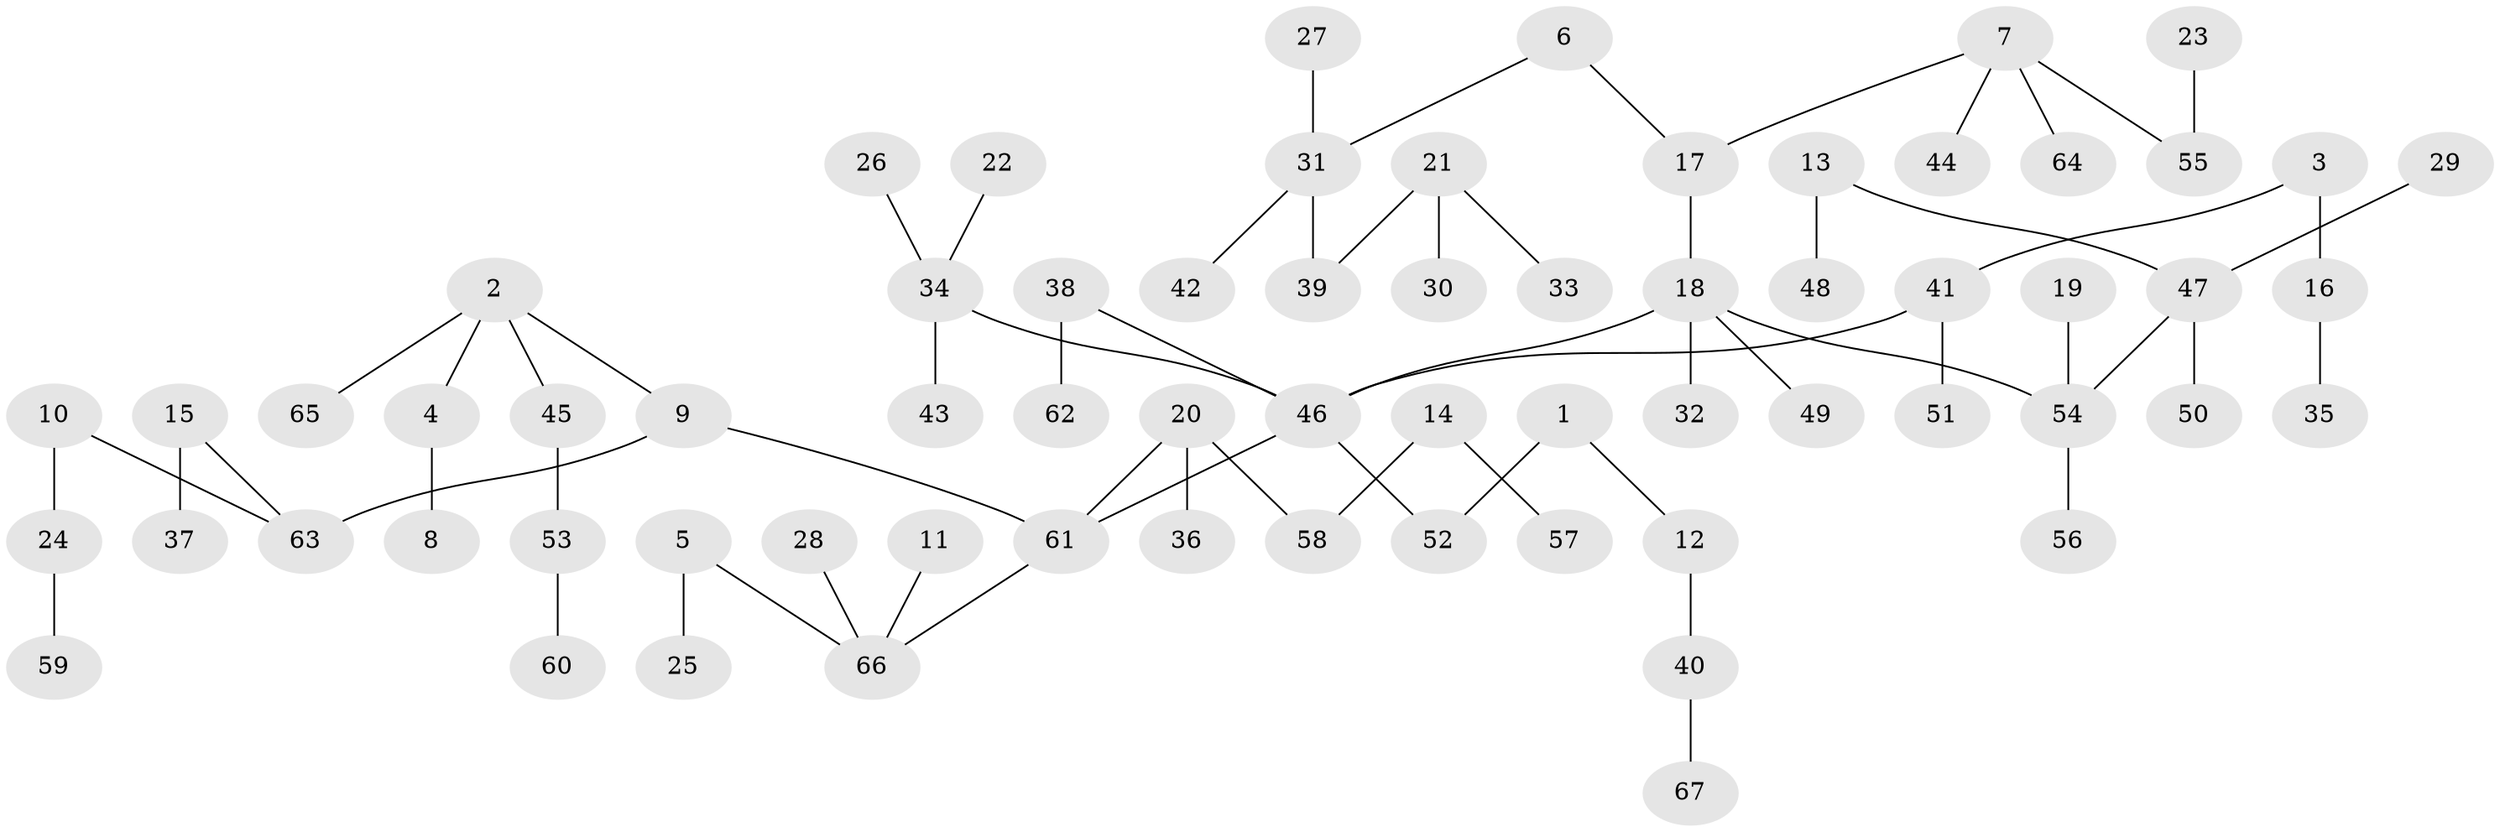 // original degree distribution, {6: 0.022388059701492536, 7: 0.007462686567164179, 4: 0.05970149253731343, 2: 0.20149253731343283, 5: 0.04477611940298507, 1: 0.5298507462686567, 3: 0.13432835820895522}
// Generated by graph-tools (version 1.1) at 2025/02/03/09/25 03:02:27]
// undirected, 67 vertices, 66 edges
graph export_dot {
graph [start="1"]
  node [color=gray90,style=filled];
  1;
  2;
  3;
  4;
  5;
  6;
  7;
  8;
  9;
  10;
  11;
  12;
  13;
  14;
  15;
  16;
  17;
  18;
  19;
  20;
  21;
  22;
  23;
  24;
  25;
  26;
  27;
  28;
  29;
  30;
  31;
  32;
  33;
  34;
  35;
  36;
  37;
  38;
  39;
  40;
  41;
  42;
  43;
  44;
  45;
  46;
  47;
  48;
  49;
  50;
  51;
  52;
  53;
  54;
  55;
  56;
  57;
  58;
  59;
  60;
  61;
  62;
  63;
  64;
  65;
  66;
  67;
  1 -- 12 [weight=1.0];
  1 -- 52 [weight=1.0];
  2 -- 4 [weight=1.0];
  2 -- 9 [weight=1.0];
  2 -- 45 [weight=1.0];
  2 -- 65 [weight=1.0];
  3 -- 16 [weight=1.0];
  3 -- 41 [weight=1.0];
  4 -- 8 [weight=1.0];
  5 -- 25 [weight=1.0];
  5 -- 66 [weight=1.0];
  6 -- 17 [weight=1.0];
  6 -- 31 [weight=1.0];
  7 -- 17 [weight=1.0];
  7 -- 44 [weight=1.0];
  7 -- 55 [weight=1.0];
  7 -- 64 [weight=1.0];
  9 -- 61 [weight=1.0];
  9 -- 63 [weight=1.0];
  10 -- 24 [weight=1.0];
  10 -- 63 [weight=1.0];
  11 -- 66 [weight=1.0];
  12 -- 40 [weight=1.0];
  13 -- 47 [weight=1.0];
  13 -- 48 [weight=1.0];
  14 -- 57 [weight=1.0];
  14 -- 58 [weight=1.0];
  15 -- 37 [weight=1.0];
  15 -- 63 [weight=1.0];
  16 -- 35 [weight=1.0];
  17 -- 18 [weight=1.0];
  18 -- 32 [weight=1.0];
  18 -- 46 [weight=1.0];
  18 -- 49 [weight=1.0];
  18 -- 54 [weight=1.0];
  19 -- 54 [weight=1.0];
  20 -- 36 [weight=1.0];
  20 -- 58 [weight=1.0];
  20 -- 61 [weight=1.0];
  21 -- 30 [weight=1.0];
  21 -- 33 [weight=1.0];
  21 -- 39 [weight=1.0];
  22 -- 34 [weight=1.0];
  23 -- 55 [weight=1.0];
  24 -- 59 [weight=1.0];
  26 -- 34 [weight=1.0];
  27 -- 31 [weight=1.0];
  28 -- 66 [weight=1.0];
  29 -- 47 [weight=1.0];
  31 -- 39 [weight=1.0];
  31 -- 42 [weight=1.0];
  34 -- 43 [weight=1.0];
  34 -- 46 [weight=1.0];
  38 -- 46 [weight=1.0];
  38 -- 62 [weight=1.0];
  40 -- 67 [weight=1.0];
  41 -- 46 [weight=1.0];
  41 -- 51 [weight=1.0];
  45 -- 53 [weight=1.0];
  46 -- 52 [weight=1.0];
  46 -- 61 [weight=1.0];
  47 -- 50 [weight=1.0];
  47 -- 54 [weight=1.0];
  53 -- 60 [weight=1.0];
  54 -- 56 [weight=1.0];
  61 -- 66 [weight=1.0];
}
